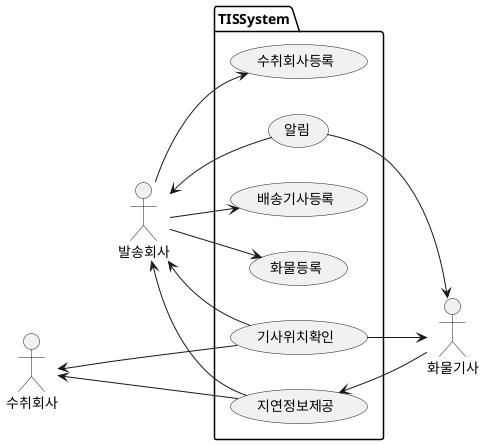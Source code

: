 ﻿@startuml
left to right direction
:발송회사:
:화물기사: 
:수취회사:
package TISSystem {
	usecase "배송기사등록"
	usecase "화물등록"
	usecase "수취회사등록"
	usecase "기사위치확인"
	usecase "알림"
	usecase "지연정보제공"
}

발송회사 --> 배송기사등록
발송회사 --> 화물등록
발송회사 --> 수취회사등록
발송회사 <-------- 기사위치확인
발송회사 <-- 알림
지연정보제공 --> 발송회사

기사위치확인 --> 화물기사
알림 --> 화물기사
지연정보제공 <--  화물기사



수취회사 <--- 기사위치확인
지연정보제공 ---> 수취회사

@enduml